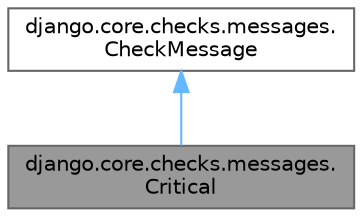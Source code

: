 digraph "django.core.checks.messages.Critical"
{
 // LATEX_PDF_SIZE
  bgcolor="transparent";
  edge [fontname=Helvetica,fontsize=10,labelfontname=Helvetica,labelfontsize=10];
  node [fontname=Helvetica,fontsize=10,shape=box,height=0.2,width=0.4];
  Node1 [id="Node000001",label="django.core.checks.messages.\lCritical",height=0.2,width=0.4,color="gray40", fillcolor="grey60", style="filled", fontcolor="black",tooltip=" "];
  Node2 -> Node1 [id="edge1_Node000001_Node000002",dir="back",color="steelblue1",style="solid",tooltip=" "];
  Node2 [id="Node000002",label="django.core.checks.messages.\lCheckMessage",height=0.2,width=0.4,color="gray40", fillcolor="white", style="filled",URL="$classdjango_1_1core_1_1checks_1_1messages_1_1_check_message.html",tooltip=" "];
}
